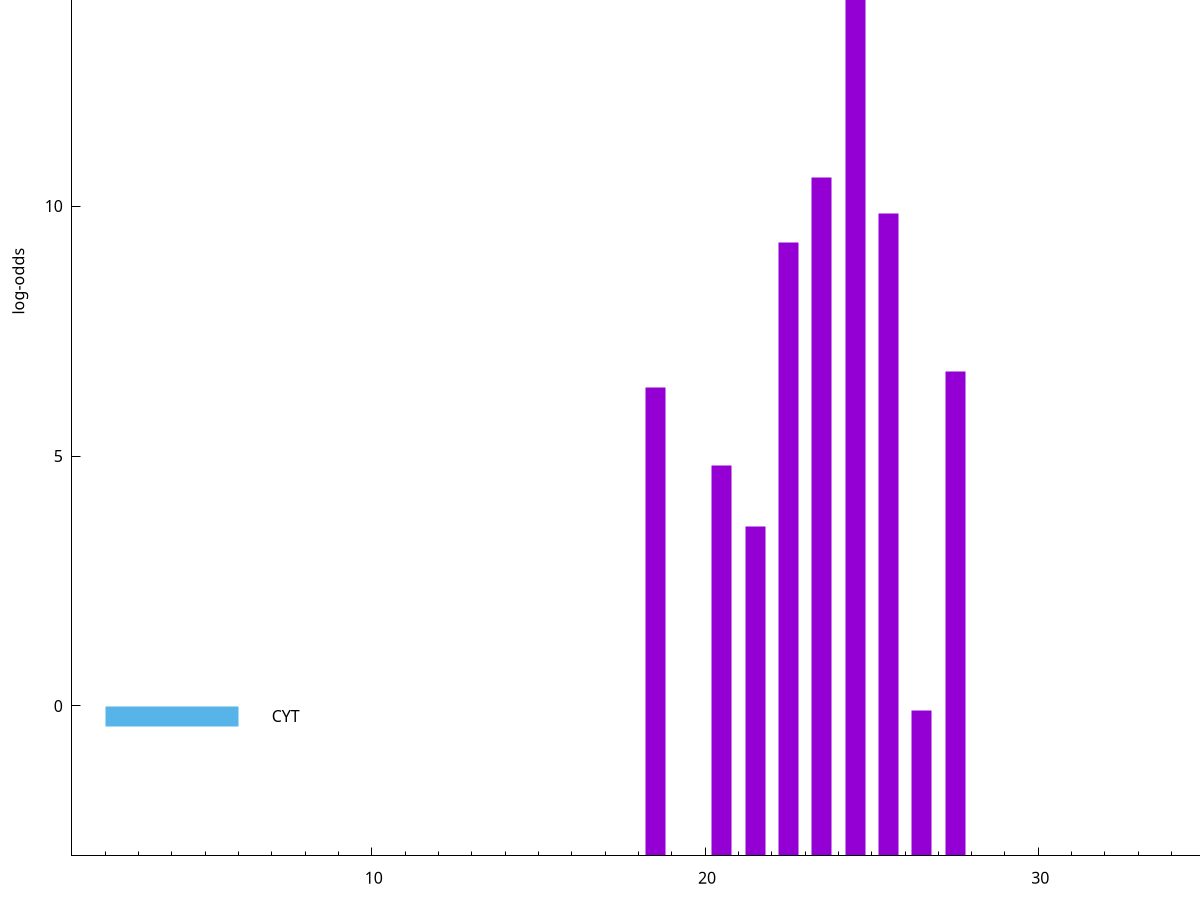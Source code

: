 set title "LipoP predictions for SRR4065635.gff"
set size 2., 1.4
set xrange [1:70] 
set mxtics 10
set yrange [-3:20]
set y2range [0:23]
set ylabel "log-odds"
set term postscript eps color solid "Helvetica" 30
set output "SRR4065635.gff8.eps"
set arrow from 2,17.8537 to 6,17.8537 nohead lt 1 lw 20
set label "SpI" at 7,17.8537
set arrow from 2,-0.200913 to 6,-0.200913 nohead lt 3 lw 20
set label "CYT" at 7,-0.200913
set arrow from 2,17.8537 to 6,17.8537 nohead lt 1 lw 20
set label "SpI" at 7,17.8537
# NOTE: The scores below are the log-odds scores with the threshold
# NOTE: subtracted (a hack to make gnuplot make the histogram all
# NOTE: look nice).
plot "-" axes x1y2 title "" with impulses lt 1 lw 20
24.500000 20.833500
23.500000 13.572400
25.500000 12.844290
22.500000 12.265620
27.500000 9.697950
18.500000 9.371910
20.500000 7.819050
21.500000 6.589350
26.500000 2.899537
e
exit
